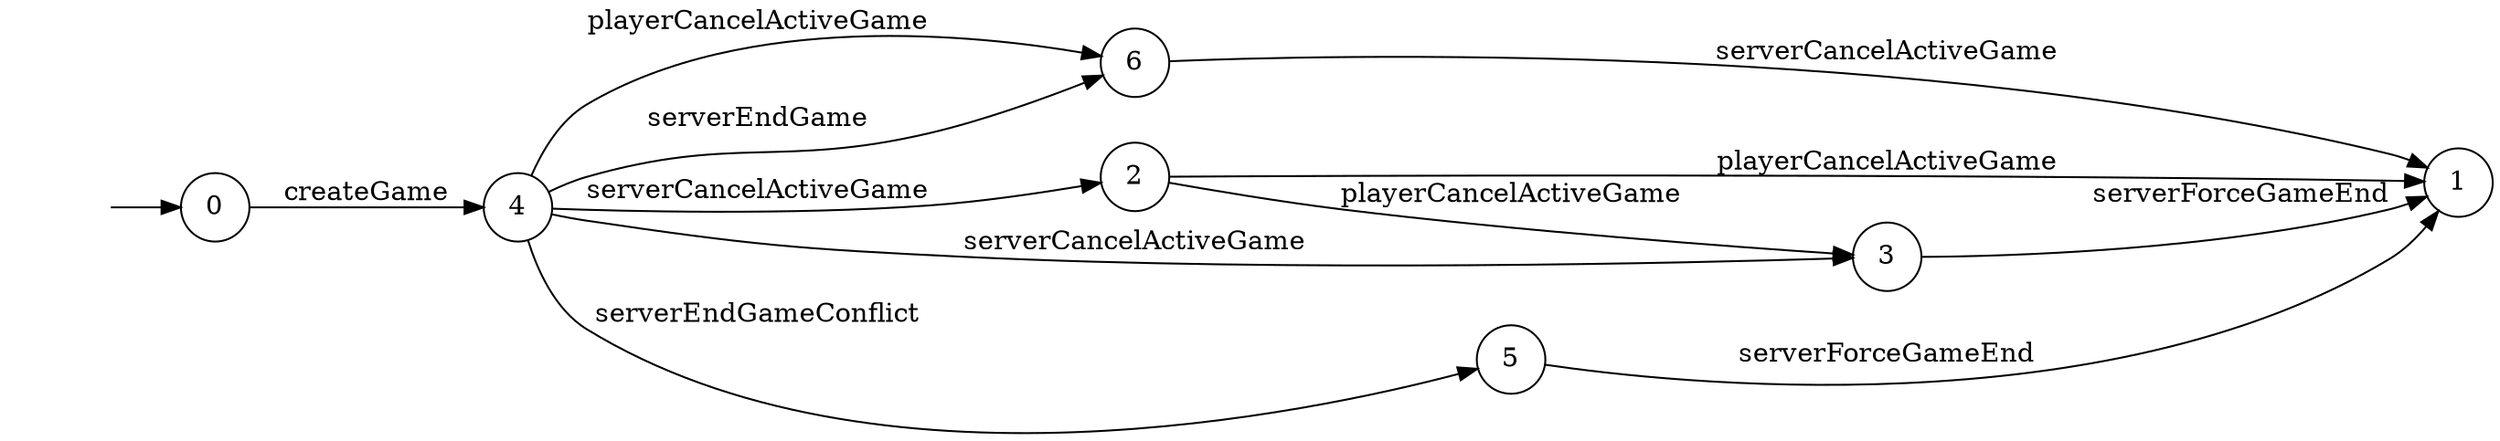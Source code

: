 digraph "./InvConPlus/Dapp-Automata-data/result//gamechannel-fix/0xbf8b9092e809de87932b28ffaa00d520b04359aa/GameChannel/FSM-5" {
	graph [rankdir=LR]
	"" [label="" shape=plaintext]
	6 [label=6 shape=circle]
	2 [label=2 shape=circle]
	0 [label=0 shape=circle]
	5 [label=5 shape=circle]
	3 [label=3 shape=circle]
	4 [label=4 shape=circle]
	1 [label=1 shape=circle]
	"" -> 0 [label=""]
	0 -> 4 [label=createGame]
	4 -> 6 [label=serverEndGame]
	4 -> 6 [label=playerCancelActiveGame]
	4 -> 3 [label=serverCancelActiveGame]
	4 -> 2 [label=serverCancelActiveGame]
	4 -> 5 [label=serverEndGameConflict]
	5 -> 1 [label=serverForceGameEnd]
	2 -> 3 [label=playerCancelActiveGame]
	2 -> 1 [label=playerCancelActiveGame]
	3 -> 1 [label=serverForceGameEnd]
	6 -> 1 [label=serverCancelActiveGame]
}
